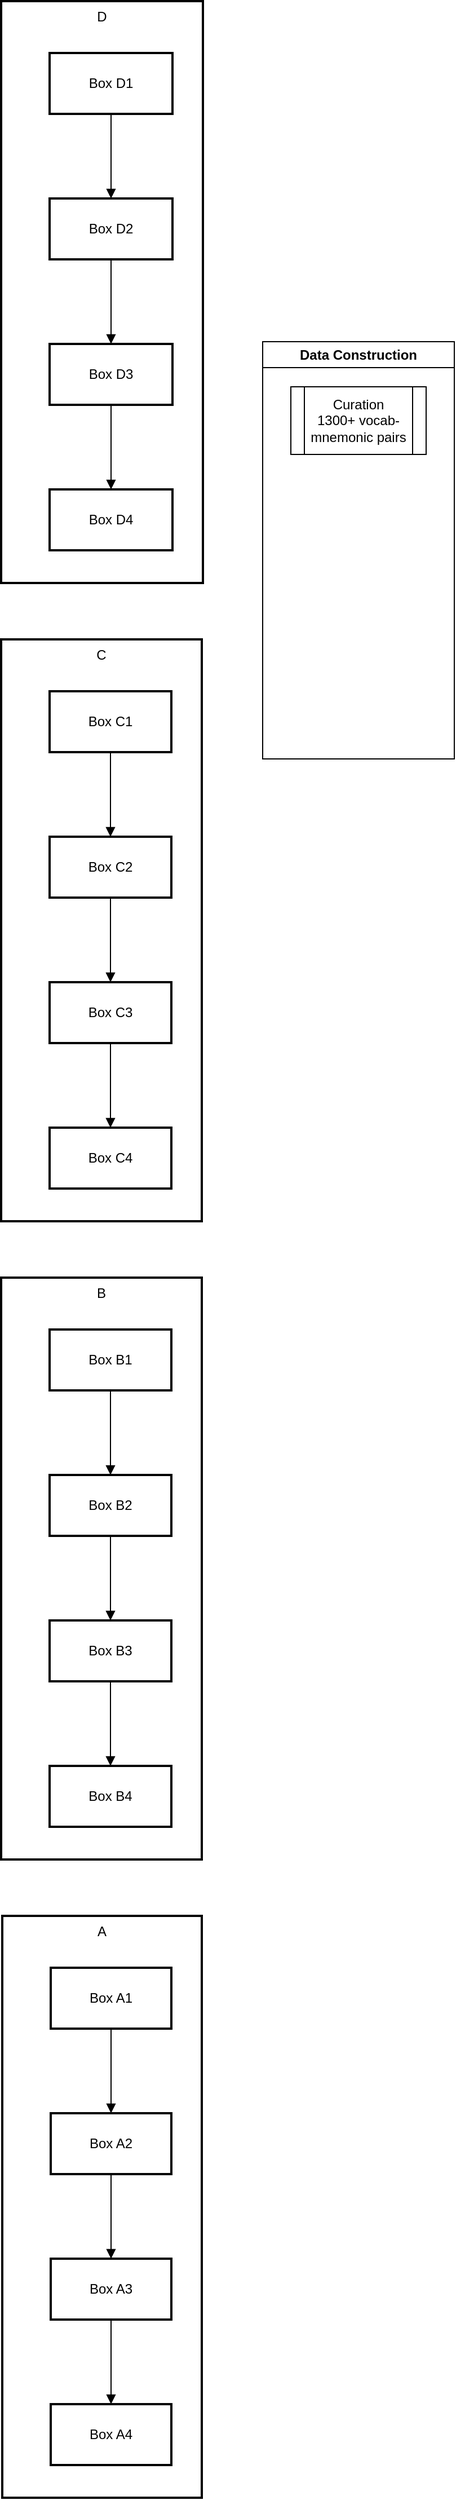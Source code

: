<mxfile version="26.0.16">
  <diagram name="Page-1" id="px9kx3slcnb5_E4VtIDT">
    <mxGraphModel dx="505" dy="469" grid="1" gridSize="10" guides="1" tooltips="1" connect="1" arrows="1" fold="1" page="1" pageScale="1" pageWidth="850" pageHeight="1100" math="0" shadow="0">
      <root>
        <mxCell id="0" />
        <mxCell id="1" parent="0" />
        <mxCell id="2" value="D" style="whiteSpace=wrap;strokeWidth=2;verticalAlign=top;" parent="1" vertex="1">
          <mxGeometry x="8" y="8" width="179" height="516" as="geometry" />
        </mxCell>
        <mxCell id="3" value="Box D1" style="whiteSpace=wrap;strokeWidth=2;" parent="2" vertex="1">
          <mxGeometry x="43" y="46" width="109" height="54" as="geometry" />
        </mxCell>
        <mxCell id="4" value="Box D2" style="whiteSpace=wrap;strokeWidth=2;" parent="2" vertex="1">
          <mxGeometry x="43" y="175" width="109" height="54" as="geometry" />
        </mxCell>
        <mxCell id="5" value="Box D3" style="whiteSpace=wrap;strokeWidth=2;" parent="2" vertex="1">
          <mxGeometry x="43" y="304" width="109" height="54" as="geometry" />
        </mxCell>
        <mxCell id="6" value="Box D4" style="whiteSpace=wrap;strokeWidth=2;" parent="2" vertex="1">
          <mxGeometry x="43" y="433" width="109" height="54" as="geometry" />
        </mxCell>
        <mxCell id="7" value="" style="curved=1;startArrow=none;endArrow=block;exitX=0.5;exitY=0.99;entryX=0.5;entryY=-0.01;" parent="2" source="3" target="4" edge="1">
          <mxGeometry relative="1" as="geometry">
            <Array as="points" />
          </mxGeometry>
        </mxCell>
        <mxCell id="8" value="" style="curved=1;startArrow=none;endArrow=block;exitX=0.5;exitY=0.99;entryX=0.5;entryY=-0.01;" parent="2" source="4" target="5" edge="1">
          <mxGeometry relative="1" as="geometry">
            <Array as="points" />
          </mxGeometry>
        </mxCell>
        <mxCell id="9" value="" style="curved=1;startArrow=none;endArrow=block;exitX=0.5;exitY=0.99;entryX=0.5;entryY=-0.01;" parent="2" source="5" target="6" edge="1">
          <mxGeometry relative="1" as="geometry">
            <Array as="points" />
          </mxGeometry>
        </mxCell>
        <mxCell id="10" value="C" style="whiteSpace=wrap;strokeWidth=2;verticalAlign=top;" parent="1" vertex="1">
          <mxGeometry x="8" y="574" width="178" height="516" as="geometry" />
        </mxCell>
        <mxCell id="11" value="Box C1" style="whiteSpace=wrap;strokeWidth=2;" parent="10" vertex="1">
          <mxGeometry x="43" y="46" width="108" height="54" as="geometry" />
        </mxCell>
        <mxCell id="12" value="Box C2" style="whiteSpace=wrap;strokeWidth=2;" parent="10" vertex="1">
          <mxGeometry x="43" y="175" width="108" height="54" as="geometry" />
        </mxCell>
        <mxCell id="13" value="Box C3" style="whiteSpace=wrap;strokeWidth=2;" parent="10" vertex="1">
          <mxGeometry x="43" y="304" width="108" height="54" as="geometry" />
        </mxCell>
        <mxCell id="14" value="Box C4" style="whiteSpace=wrap;strokeWidth=2;" parent="10" vertex="1">
          <mxGeometry x="43" y="433" width="108" height="54" as="geometry" />
        </mxCell>
        <mxCell id="15" value="" style="curved=1;startArrow=none;endArrow=block;exitX=0.5;exitY=0.99;entryX=0.5;entryY=-0.01;" parent="10" source="11" target="12" edge="1">
          <mxGeometry relative="1" as="geometry">
            <Array as="points" />
          </mxGeometry>
        </mxCell>
        <mxCell id="16" value="" style="curved=1;startArrow=none;endArrow=block;exitX=0.5;exitY=0.99;entryX=0.5;entryY=-0.01;" parent="10" source="12" target="13" edge="1">
          <mxGeometry relative="1" as="geometry">
            <Array as="points" />
          </mxGeometry>
        </mxCell>
        <mxCell id="17" value="" style="curved=1;startArrow=none;endArrow=block;exitX=0.5;exitY=0.99;entryX=0.5;entryY=-0.01;" parent="10" source="13" target="14" edge="1">
          <mxGeometry relative="1" as="geometry">
            <Array as="points" />
          </mxGeometry>
        </mxCell>
        <mxCell id="18" value="B" style="whiteSpace=wrap;strokeWidth=2;verticalAlign=top;" parent="1" vertex="1">
          <mxGeometry x="8" y="1140" width="178" height="516" as="geometry" />
        </mxCell>
        <mxCell id="19" value="Box B1" style="whiteSpace=wrap;strokeWidth=2;" parent="18" vertex="1">
          <mxGeometry x="43" y="46" width="108" height="54" as="geometry" />
        </mxCell>
        <mxCell id="20" value="Box B2" style="whiteSpace=wrap;strokeWidth=2;" parent="18" vertex="1">
          <mxGeometry x="43" y="175" width="108" height="54" as="geometry" />
        </mxCell>
        <mxCell id="21" value="Box B3" style="whiteSpace=wrap;strokeWidth=2;" parent="18" vertex="1">
          <mxGeometry x="43" y="304" width="108" height="54" as="geometry" />
        </mxCell>
        <mxCell id="22" value="Box B4" style="whiteSpace=wrap;strokeWidth=2;" parent="18" vertex="1">
          <mxGeometry x="43" y="433" width="108" height="54" as="geometry" />
        </mxCell>
        <mxCell id="23" value="" style="curved=1;startArrow=none;endArrow=block;exitX=0.5;exitY=0.99;entryX=0.5;entryY=-0.01;" parent="18" source="19" target="20" edge="1">
          <mxGeometry relative="1" as="geometry">
            <Array as="points" />
          </mxGeometry>
        </mxCell>
        <mxCell id="24" value="" style="curved=1;startArrow=none;endArrow=block;exitX=0.5;exitY=0.99;entryX=0.5;entryY=-0.01;" parent="18" source="20" target="21" edge="1">
          <mxGeometry relative="1" as="geometry">
            <Array as="points" />
          </mxGeometry>
        </mxCell>
        <mxCell id="25" value="" style="curved=1;startArrow=none;endArrow=block;exitX=0.5;exitY=0.99;entryX=0.5;entryY=-0.01;" parent="18" source="21" target="22" edge="1">
          <mxGeometry relative="1" as="geometry">
            <Array as="points" />
          </mxGeometry>
        </mxCell>
        <mxCell id="26" value="A" style="whiteSpace=wrap;strokeWidth=2;verticalAlign=top;" parent="1" vertex="1">
          <mxGeometry x="9" y="1706" width="177" height="516" as="geometry" />
        </mxCell>
        <mxCell id="27" value="Box A1" style="whiteSpace=wrap;strokeWidth=2;" parent="26" vertex="1">
          <mxGeometry x="43" y="46" width="107" height="54" as="geometry" />
        </mxCell>
        <mxCell id="28" value="Box A2" style="whiteSpace=wrap;strokeWidth=2;" parent="26" vertex="1">
          <mxGeometry x="43" y="175" width="107" height="54" as="geometry" />
        </mxCell>
        <mxCell id="29" value="Box A3" style="whiteSpace=wrap;strokeWidth=2;" parent="26" vertex="1">
          <mxGeometry x="43" y="304" width="107" height="54" as="geometry" />
        </mxCell>
        <mxCell id="30" value="Box A4" style="whiteSpace=wrap;strokeWidth=2;" parent="26" vertex="1">
          <mxGeometry x="43" y="433" width="107" height="54" as="geometry" />
        </mxCell>
        <mxCell id="31" value="" style="curved=1;startArrow=none;endArrow=block;exitX=0.5;exitY=0.99;entryX=0.5;entryY=-0.01;" parent="26" source="27" target="28" edge="1">
          <mxGeometry relative="1" as="geometry">
            <Array as="points" />
          </mxGeometry>
        </mxCell>
        <mxCell id="32" value="" style="curved=1;startArrow=none;endArrow=block;exitX=0.5;exitY=0.99;entryX=0.5;entryY=-0.01;" parent="26" source="28" target="29" edge="1">
          <mxGeometry relative="1" as="geometry">
            <Array as="points" />
          </mxGeometry>
        </mxCell>
        <mxCell id="33" value="" style="curved=1;startArrow=none;endArrow=block;exitX=0.5;exitY=0.99;entryX=0.5;entryY=-0.01;" parent="26" source="29" target="30" edge="1">
          <mxGeometry relative="1" as="geometry">
            <Array as="points" />
          </mxGeometry>
        </mxCell>
        <mxCell id="g-isBZqxFY_-JQoQWxyM-34" value="Data Construction" style="swimlane;whiteSpace=wrap;html=1;startSize=23;" vertex="1" parent="1">
          <mxGeometry x="240" y="310" width="170" height="370" as="geometry" />
        </mxCell>
        <mxCell id="g-isBZqxFY_-JQoQWxyM-35" value="Curation&lt;div&gt;1300+ vocab-mnemonic pairs&lt;/div&gt;" style="shape=process;whiteSpace=wrap;html=1;backgroundOutline=1;" vertex="1" parent="g-isBZqxFY_-JQoQWxyM-34">
          <mxGeometry x="25" y="40" width="120" height="60" as="geometry" />
        </mxCell>
      </root>
    </mxGraphModel>
  </diagram>
</mxfile>
